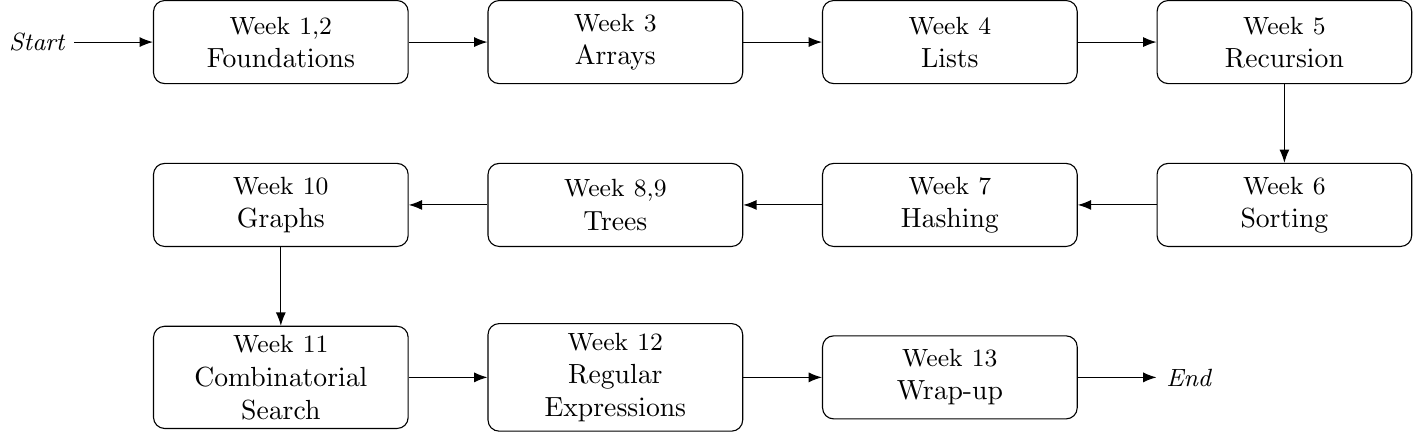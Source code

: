 \documentclass[tikz]{standalone}
\usepackage{algorithm2e}
\usepackage{amsmath}
\usepackage{amsfonts}
\usetikzlibrary{positioning, shapes.multipart, arrows.meta, calc}
\begin{document}
\tikzstyle{pseudo} = [font=\itshape\small]
\tikzstyle{topic} = [draw, text width=3cm, rounded corners, align=center, minimum height=3em]
\tikzstyle{arrow} = [draw, -Latex]
\begin{tikzpicture}
  \node [pseudo] (start) at (0,0) {Start};
  \node [topic, right=of start] (foundations) { {\small Week 1,2} \\ Foundations};
  \node [topic, right=of foundations] (arrays) { {\small Week 3} \\ Arrays};
  \node [topic, right=of arrays] (lists) { {\small Week 4} \\ Lists};
  \node [topic, right=of lists] (recursion) { {\small Week 5} \\ Recursion};
  \node [topic, below=of recursion] (sorting) { {\small Week 6} \\ Sorting};
  \node [topic, left=of sorting] (hashing) { {\small Week 7} \\ Hashing};
  \node [topic, left=of hashing] (trees) { {\small Week 8,9} \\ Trees};
  \node [topic, left=of trees] (graphs) { {\small Week 10} \\ Graphs};
  \node [topic, below=of graphs] (optimization) { {\small Week 11} \\ Combinatorial \\ Search};
  \node [topic, right=of optimization] (re) { {\small Week 12} \\ Regular \\ Expressions};
  \node [topic, right=of re] (wrapup) { {\small Week 13} \\ Wrap-up};
  \node [pseudo, right=of wrapup] (end) {End};
    
  \draw[arrow] (start) -- (foundations);
  \draw[arrow] (foundations) -- (arrays);
  \draw[arrow] (arrays) -- (lists);
  \draw[arrow] (lists) -- (recursion);
  \draw[arrow] (recursion) -- (sorting);
  \draw[arrow] (sorting) -- (hashing);
  \draw[arrow] (hashing) -- (trees);
  \draw[arrow] (trees) -- (graphs);
  \draw[arrow] (graphs) -- (optimization);
  \draw[arrow] (optimization) -- (re);
  \draw[arrow] (re) -- (wrapup);
  \draw[arrow] (wrapup) -- (end);
\end{tikzpicture}
\end{document}